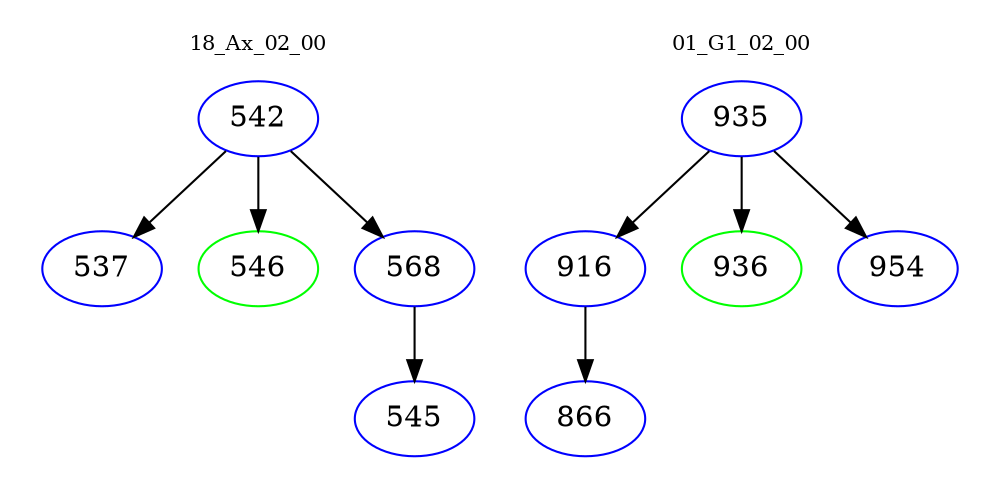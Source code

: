 digraph{
subgraph cluster_0 {
color = white
label = "18_Ax_02_00";
fontsize=10;
T0_542 [label="542", color="blue"]
T0_542 -> T0_537 [color="black"]
T0_537 [label="537", color="blue"]
T0_542 -> T0_546 [color="black"]
T0_546 [label="546", color="green"]
T0_542 -> T0_568 [color="black"]
T0_568 [label="568", color="blue"]
T0_568 -> T0_545 [color="black"]
T0_545 [label="545", color="blue"]
}
subgraph cluster_1 {
color = white
label = "01_G1_02_00";
fontsize=10;
T1_935 [label="935", color="blue"]
T1_935 -> T1_916 [color="black"]
T1_916 [label="916", color="blue"]
T1_916 -> T1_866 [color="black"]
T1_866 [label="866", color="blue"]
T1_935 -> T1_936 [color="black"]
T1_936 [label="936", color="green"]
T1_935 -> T1_954 [color="black"]
T1_954 [label="954", color="blue"]
}
}
